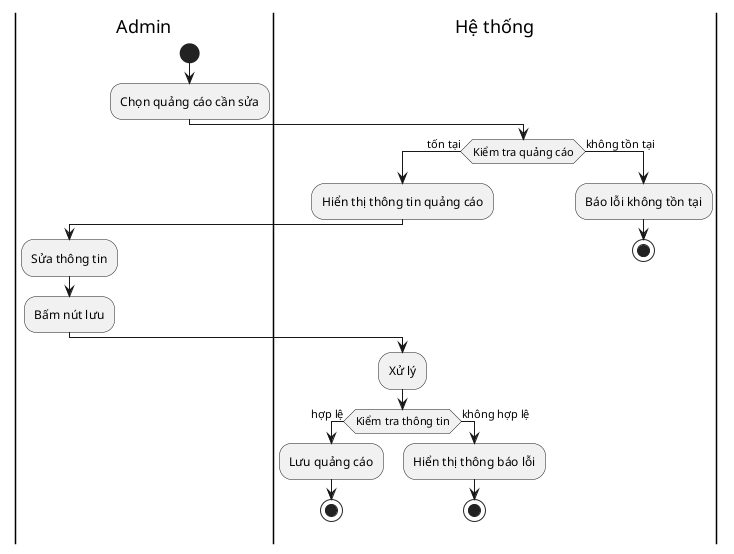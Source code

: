 @startuml
|Admin|
start
:Chọn quảng cáo cần sửa;
|Hệ thống|
if (Kiểm tra quảng cáo) then (tốn tại)
|Hệ thống|
:Hiển thị thông tin quảng cáo;
|Admin|
:Sửa thông tin;
:Bấm nút lưu;
|Hệ thống|
:Xử lý;

if (Kiểm tra thông tin) then ( hợp lệ)
:Lưu quảng cáo;
stop
else (không hợp lệ)
:Hiển thị thông báo lỗi;
stop
endif

else (không tồn tại)
:Báo lỗi không tồn tại;
stop
endif

@enduml